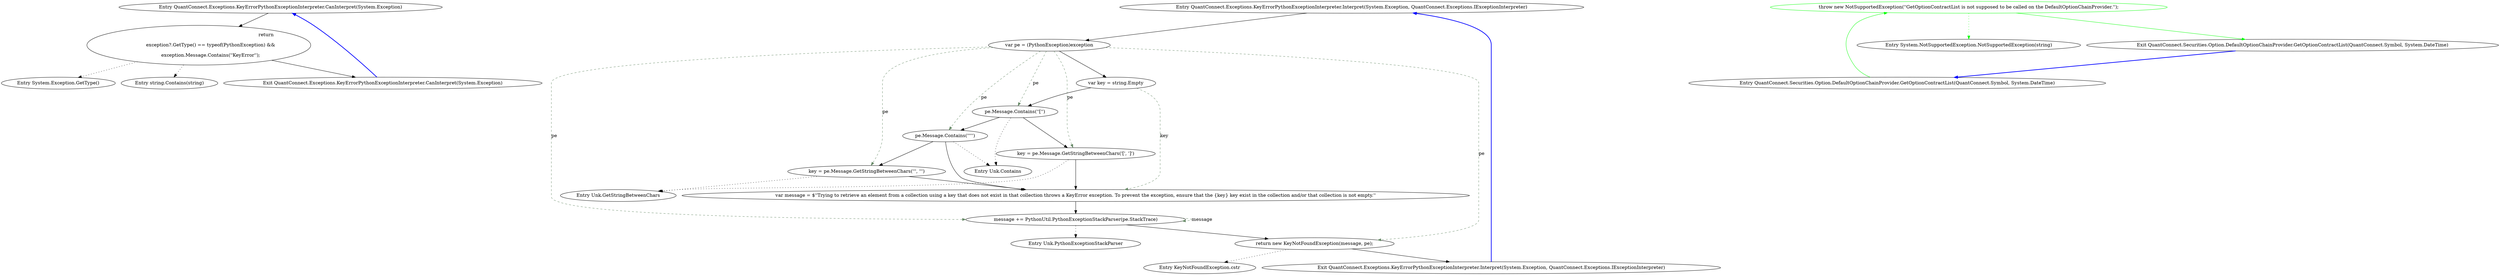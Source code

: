 digraph  {
n0 [label="Entry QuantConnect.Exceptions.KeyErrorPythonExceptionInterpreter.CanInterpret(System.Exception)", span="32-32", cluster="QuantConnect.Exceptions.KeyErrorPythonExceptionInterpreter.CanInterpret(System.Exception)"];
n1 [label="return \r\n                exception?.GetType() == typeof(PythonException) &&\r\n                exception.Message.Contains(''KeyError'');", span="34-36", cluster="QuantConnect.Exceptions.KeyErrorPythonExceptionInterpreter.CanInterpret(System.Exception)"];
n2 [label="Exit QuantConnect.Exceptions.KeyErrorPythonExceptionInterpreter.CanInterpret(System.Exception)", span="32-32", cluster="QuantConnect.Exceptions.KeyErrorPythonExceptionInterpreter.CanInterpret(System.Exception)"];
n3 [label="Entry System.Exception.GetType()", span="0-0", cluster="System.Exception.GetType()"];
n4 [label="Entry string.Contains(string)", span="0-0", cluster="string.Contains(string)"];
n5 [label="Entry QuantConnect.Exceptions.KeyErrorPythonExceptionInterpreter.Interpret(System.Exception, QuantConnect.Exceptions.IExceptionInterpreter)", span="44-44", cluster="QuantConnect.Exceptions.KeyErrorPythonExceptionInterpreter.Interpret(System.Exception, QuantConnect.Exceptions.IExceptionInterpreter)"];
n6 [label="var pe = (PythonException)exception", span="46-46", cluster="QuantConnect.Exceptions.KeyErrorPythonExceptionInterpreter.Interpret(System.Exception, QuantConnect.Exceptions.IExceptionInterpreter)"];
n7 [label="var key = string.Empty", span="48-48", cluster="QuantConnect.Exceptions.KeyErrorPythonExceptionInterpreter.Interpret(System.Exception, QuantConnect.Exceptions.IExceptionInterpreter)"];
n8 [label="pe.Message.Contains(''['')", span="49-49", cluster="QuantConnect.Exceptions.KeyErrorPythonExceptionInterpreter.Interpret(System.Exception, QuantConnect.Exceptions.IExceptionInterpreter)"];
n9 [label="key = pe.Message.GetStringBetweenChars('[', ']')", span="51-51", cluster="QuantConnect.Exceptions.KeyErrorPythonExceptionInterpreter.Interpret(System.Exception, QuantConnect.Exceptions.IExceptionInterpreter)"];
n10 [label="pe.Message.Contains(''\''')", span="53-53", cluster="QuantConnect.Exceptions.KeyErrorPythonExceptionInterpreter.Interpret(System.Exception, QuantConnect.Exceptions.IExceptionInterpreter)"];
n11 [label="key = pe.Message.GetStringBetweenChars('\'', '\'')", span="55-55", cluster="QuantConnect.Exceptions.KeyErrorPythonExceptionInterpreter.Interpret(System.Exception, QuantConnect.Exceptions.IExceptionInterpreter)"];
n13 [label="message += PythonUtil.PythonExceptionStackParser(pe.StackTrace)", span="59-59", cluster="QuantConnect.Exceptions.KeyErrorPythonExceptionInterpreter.Interpret(System.Exception, QuantConnect.Exceptions.IExceptionInterpreter)"];
n14 [label="return new KeyNotFoundException(message, pe);", span="61-61", cluster="QuantConnect.Exceptions.KeyErrorPythonExceptionInterpreter.Interpret(System.Exception, QuantConnect.Exceptions.IExceptionInterpreter)"];
n12 [label="var message = $''Trying to retrieve an element from a collection using a key that does not exist in that collection throws a KeyError exception. To prevent the exception, ensure that the {key} key exist in the collection and/or that collection is not empty.''", span="57-57", cluster="QuantConnect.Exceptions.KeyErrorPythonExceptionInterpreter.Interpret(System.Exception, QuantConnect.Exceptions.IExceptionInterpreter)"];
n16 [label="Entry Unk.Contains", span="", cluster="Unk.Contains"];
n17 [label="Entry Unk.GetStringBetweenChars", span="", cluster="Unk.GetStringBetweenChars"];
n18 [label="Entry Unk.PythonExceptionStackParser", span="", cluster="Unk.PythonExceptionStackParser"];
n15 [label="Exit QuantConnect.Exceptions.KeyErrorPythonExceptionInterpreter.Interpret(System.Exception, QuantConnect.Exceptions.IExceptionInterpreter)", span="44-44", cluster="QuantConnect.Exceptions.KeyErrorPythonExceptionInterpreter.Interpret(System.Exception, QuantConnect.Exceptions.IExceptionInterpreter)"];
n19 [label="Entry KeyNotFoundException.cstr", span="", cluster="KeyNotFoundException.cstr"];
m1_3 [label="Entry System.NotSupportedException.NotSupportedException(string)", span="0-0", cluster="System.NotSupportedException.NotSupportedException(string)", file="DefaultOptionChainProvider.cs"];
m1_0 [label="Entry QuantConnect.Securities.Option.DefaultOptionChainProvider.GetOptionContractList(QuantConnect.Symbol, System.DateTime)", span="31-31", cluster="QuantConnect.Securities.Option.DefaultOptionChainProvider.GetOptionContractList(QuantConnect.Symbol, System.DateTime)", file="DefaultOptionChainProvider.cs"];
m1_1 [label="throw new NotSupportedException(''GetOptionContractList is not supposed to be called on the DefaultOptionChainProvider.'');", span="33-33", cluster="QuantConnect.Securities.Option.DefaultOptionChainProvider.GetOptionContractList(QuantConnect.Symbol, System.DateTime)", color=green, community=0, file="DefaultOptionChainProvider.cs"];
m1_2 [label="Exit QuantConnect.Securities.Option.DefaultOptionChainProvider.GetOptionContractList(QuantConnect.Symbol, System.DateTime)", span="31-31", cluster="QuantConnect.Securities.Option.DefaultOptionChainProvider.GetOptionContractList(QuantConnect.Symbol, System.DateTime)", file="DefaultOptionChainProvider.cs"];
n0 -> n1  [key=0, style=solid];
n1 -> n2  [key=0, style=solid];
n1 -> n3  [key=2, style=dotted];
n1 -> n4  [key=2, style=dotted];
n2 -> n0  [key=0, style=bold, color=blue];
n5 -> n6  [key=0, style=solid];
n6 -> n7  [key=0, style=solid];
n6 -> n8  [key=1, style=dashed, color=darkseagreen4, label=pe];
n6 -> n9  [key=1, style=dashed, color=darkseagreen4, label=pe];
n6 -> n10  [key=1, style=dashed, color=darkseagreen4, label=pe];
n6 -> n11  [key=1, style=dashed, color=darkseagreen4, label=pe];
n6 -> n13  [key=1, style=dashed, color=darkseagreen4, label=pe];
n6 -> n14  [key=1, style=dashed, color=darkseagreen4, label=pe];
n7 -> n8  [key=0, style=solid];
n7 -> n12  [key=1, style=dashed, color=darkseagreen4, label=key];
n8 -> n9  [key=0, style=solid];
n8 -> n10  [key=0, style=solid];
n8 -> n16  [key=2, style=dotted];
n9 -> n12  [key=0, style=solid];
n9 -> n17  [key=2, style=dotted];
n10 -> n11  [key=0, style=solid];
n10 -> n12  [key=0, style=solid];
n10 -> n16  [key=2, style=dotted];
n11 -> n12  [key=0, style=solid];
n11 -> n17  [key=2, style=dotted];
n13 -> n14  [key=0, style=solid];
n13 -> n18  [key=2, style=dotted];
n13 -> n13  [key=1, style=dashed, color=darkseagreen4, label=message];
n14 -> n15  [key=0, style=solid];
n14 -> n19  [key=2, style=dotted];
n12 -> n13  [key=0, style=solid];
n15 -> n5  [key=0, style=bold, color=blue];
m1_0 -> m1_1  [key=0, style=solid, color=green];
m1_1 -> m1_2  [key=0, style=solid, color=green];
m1_1 -> m1_3  [key=2, style=dotted, color=green];
m1_2 -> m1_0  [key=0, style=bold, color=blue];
}
